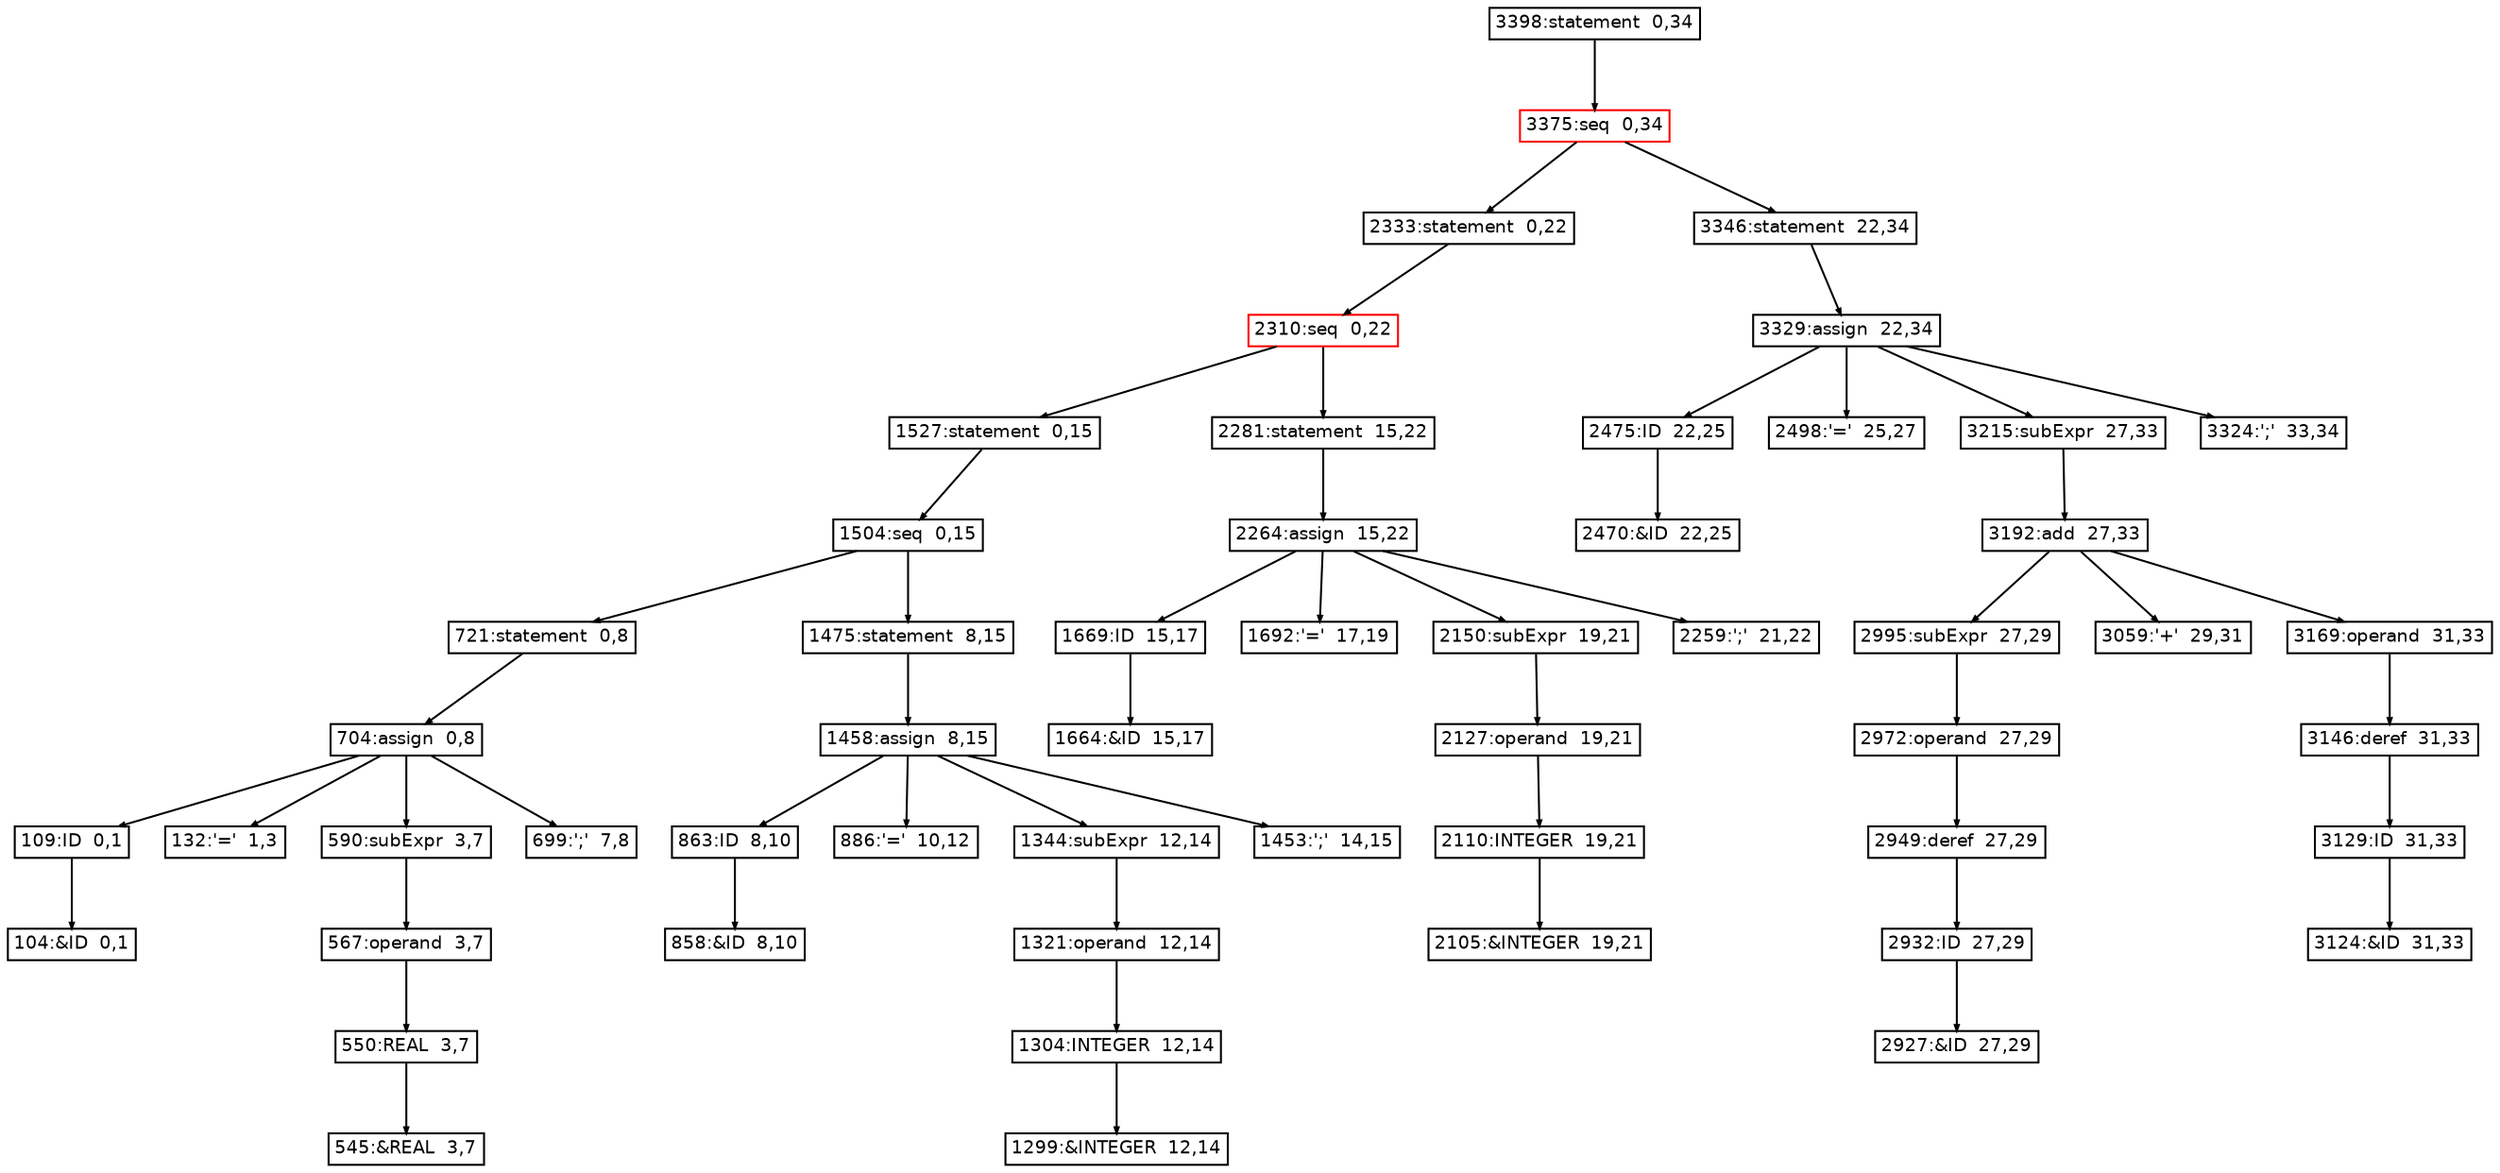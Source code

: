 digraph "Graph from GLL parser"{
graph[ordering=out]
node[fontname=Helvetica fontsize=9 shape=box height=0 width=0 margin=0.04]
edge[arrowsize=0.3]
"3398:statement  0,34"[]
"3398:statement  0,34"->"3375:seq  0,34" []
"3375:seq  0,34"[ color=red]
"3375:seq  0,34"->"2333:statement  0,22" []
"2333:statement  0,22"[]
"2333:statement  0,22"->"2310:seq  0,22" []
"2310:seq  0,22"[ color=red]
"2310:seq  0,22"->"1527:statement  0,15" []
"1527:statement  0,15"[]
"1527:statement  0,15"->"1504:seq  0,15" []
"1504:seq  0,15"[]
"1504:seq  0,15"->"721:statement  0,8" []
"721:statement  0,8"[]
"721:statement  0,8"->"704:assign  0,8" []
"704:assign  0,8"[]
"704:assign  0,8"->"109:ID  0,1" []
"109:ID  0,1"[]
"109:ID  0,1"->"104:&ID  0,1" []
"104:&ID  0,1"[]
"704:assign  0,8"->"132:'='  1,3" []
"132:'='  1,3"[]
"704:assign  0,8"->"590:subExpr  3,7" []
"590:subExpr  3,7"[]
"590:subExpr  3,7"->"567:operand  3,7" []
"567:operand  3,7"[]
"567:operand  3,7"->"550:REAL  3,7" []
"550:REAL  3,7"[]
"550:REAL  3,7"->"545:&REAL  3,7" []
"545:&REAL  3,7"[]
"704:assign  0,8"->"699:';'  7,8" []
"699:';'  7,8"[]
"1504:seq  0,15"->"1475:statement  8,15" []
"1475:statement  8,15"[]
"1475:statement  8,15"->"1458:assign  8,15" []
"1458:assign  8,15"[]
"1458:assign  8,15"->"863:ID  8,10" []
"863:ID  8,10"[]
"863:ID  8,10"->"858:&ID  8,10" []
"858:&ID  8,10"[]
"1458:assign  8,15"->"886:'='  10,12" []
"886:'='  10,12"[]
"1458:assign  8,15"->"1344:subExpr  12,14" []
"1344:subExpr  12,14"[]
"1344:subExpr  12,14"->"1321:operand  12,14" []
"1321:operand  12,14"[]
"1321:operand  12,14"->"1304:INTEGER  12,14" []
"1304:INTEGER  12,14"[]
"1304:INTEGER  12,14"->"1299:&INTEGER  12,14" []
"1299:&INTEGER  12,14"[]
"1458:assign  8,15"->"1453:';'  14,15" []
"1453:';'  14,15"[]
"2310:seq  0,22"->"2281:statement  15,22" []
"2281:statement  15,22"[]
"2281:statement  15,22"->"2264:assign  15,22" []
"2264:assign  15,22"[]
"2264:assign  15,22"->"1669:ID  15,17" []
"1669:ID  15,17"[]
"1669:ID  15,17"->"1664:&ID  15,17" []
"1664:&ID  15,17"[]
"2264:assign  15,22"->"1692:'='  17,19" []
"1692:'='  17,19"[]
"2264:assign  15,22"->"2150:subExpr  19,21" []
"2150:subExpr  19,21"[]
"2150:subExpr  19,21"->"2127:operand  19,21" []
"2127:operand  19,21"[]
"2127:operand  19,21"->"2110:INTEGER  19,21" []
"2110:INTEGER  19,21"[]
"2110:INTEGER  19,21"->"2105:&INTEGER  19,21" []
"2105:&INTEGER  19,21"[]
"2264:assign  15,22"->"2259:';'  21,22" []
"2259:';'  21,22"[]
"3375:seq  0,34"->"3346:statement  22,34" []
"3346:statement  22,34"[]
"3346:statement  22,34"->"3329:assign  22,34" []
"3329:assign  22,34"[]
"3329:assign  22,34"->"2475:ID  22,25" []
"2475:ID  22,25"[]
"2475:ID  22,25"->"2470:&ID  22,25" []
"2470:&ID  22,25"[]
"3329:assign  22,34"->"2498:'='  25,27" []
"2498:'='  25,27"[]
"3329:assign  22,34"->"3215:subExpr  27,33" []
"3215:subExpr  27,33"[]
"3215:subExpr  27,33"->"3192:add  27,33" []
"3192:add  27,33"[]
"3192:add  27,33"->"2995:subExpr  27,29" []
"2995:subExpr  27,29"[]
"2995:subExpr  27,29"->"2972:operand  27,29" []
"2972:operand  27,29"[]
"2972:operand  27,29"->"2949:deref  27,29" []
"2949:deref  27,29"[]
"2949:deref  27,29"->"2932:ID  27,29" []
"2932:ID  27,29"[]
"2932:ID  27,29"->"2927:&ID  27,29" []
"2927:&ID  27,29"[]
"3192:add  27,33"->"3059:'+'  29,31" []
"3059:'+'  29,31"[]
"3192:add  27,33"->"3169:operand  31,33" []
"3169:operand  31,33"[]
"3169:operand  31,33"->"3146:deref  31,33" []
"3146:deref  31,33"[]
"3146:deref  31,33"->"3129:ID  31,33" []
"3129:ID  31,33"[]
"3129:ID  31,33"->"3124:&ID  31,33" []
"3124:&ID  31,33"[]
"3329:assign  22,34"->"3324:';'  33,34" []
"3324:';'  33,34"[]
}

